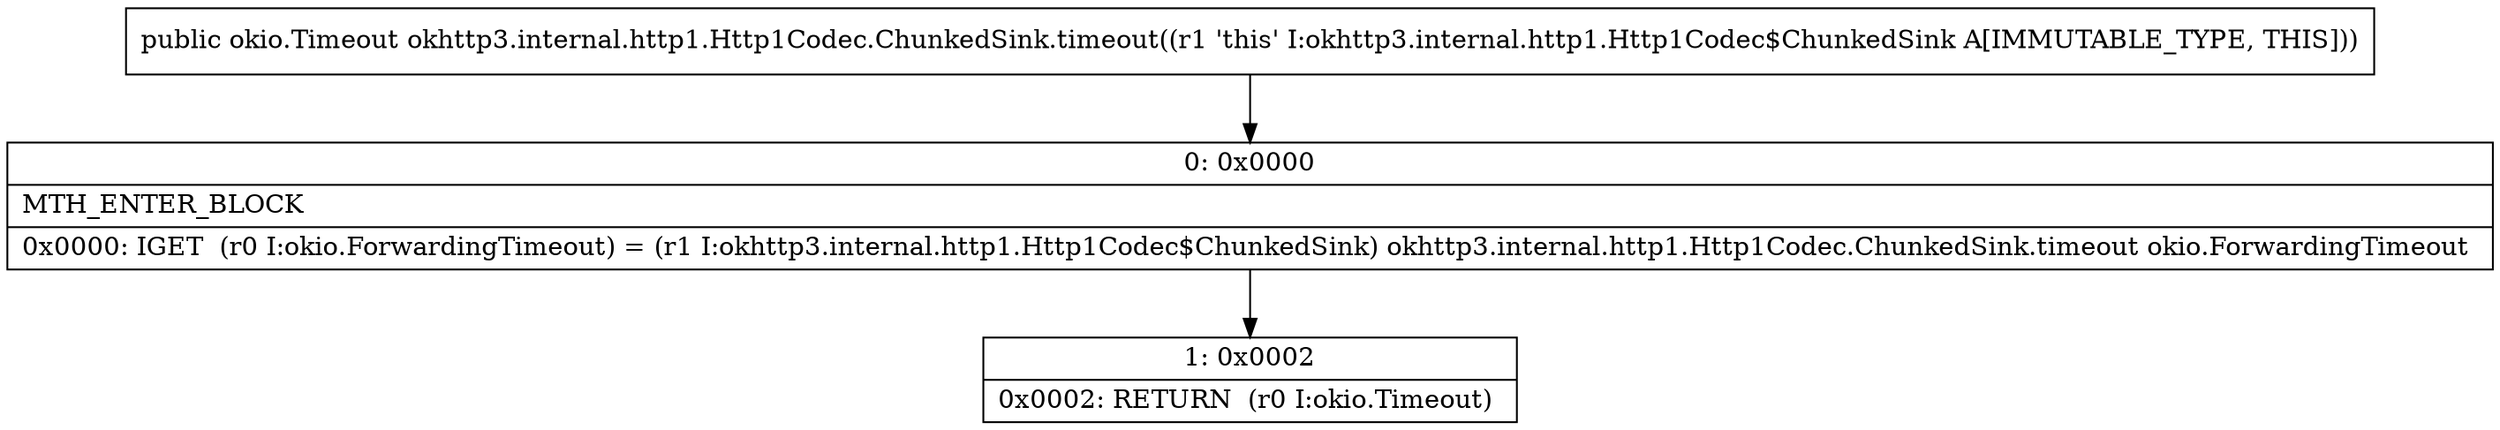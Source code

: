 digraph "CFG forokhttp3.internal.http1.Http1Codec.ChunkedSink.timeout()Lokio\/Timeout;" {
Node_0 [shape=record,label="{0\:\ 0x0000|MTH_ENTER_BLOCK\l|0x0000: IGET  (r0 I:okio.ForwardingTimeout) = (r1 I:okhttp3.internal.http1.Http1Codec$ChunkedSink) okhttp3.internal.http1.Http1Codec.ChunkedSink.timeout okio.ForwardingTimeout \l}"];
Node_1 [shape=record,label="{1\:\ 0x0002|0x0002: RETURN  (r0 I:okio.Timeout) \l}"];
MethodNode[shape=record,label="{public okio.Timeout okhttp3.internal.http1.Http1Codec.ChunkedSink.timeout((r1 'this' I:okhttp3.internal.http1.Http1Codec$ChunkedSink A[IMMUTABLE_TYPE, THIS])) }"];
MethodNode -> Node_0;
Node_0 -> Node_1;
}

